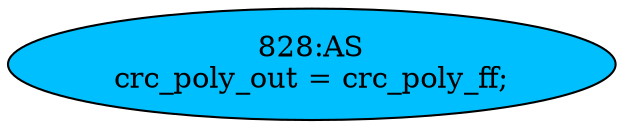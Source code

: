 strict digraph "" {
	node [label="\N"];
	"828:AS"	 [ast="<pyverilog.vparser.ast.Assign object at 0x7f01261e8790>",
		def_var="['crc_poly_out']",
		fillcolor=deepskyblue,
		label="828:AS
crc_poly_out = crc_poly_ff;",
		statements="[]",
		style=filled,
		typ=Assign,
		use_var="['crc_poly_ff']"];
}
